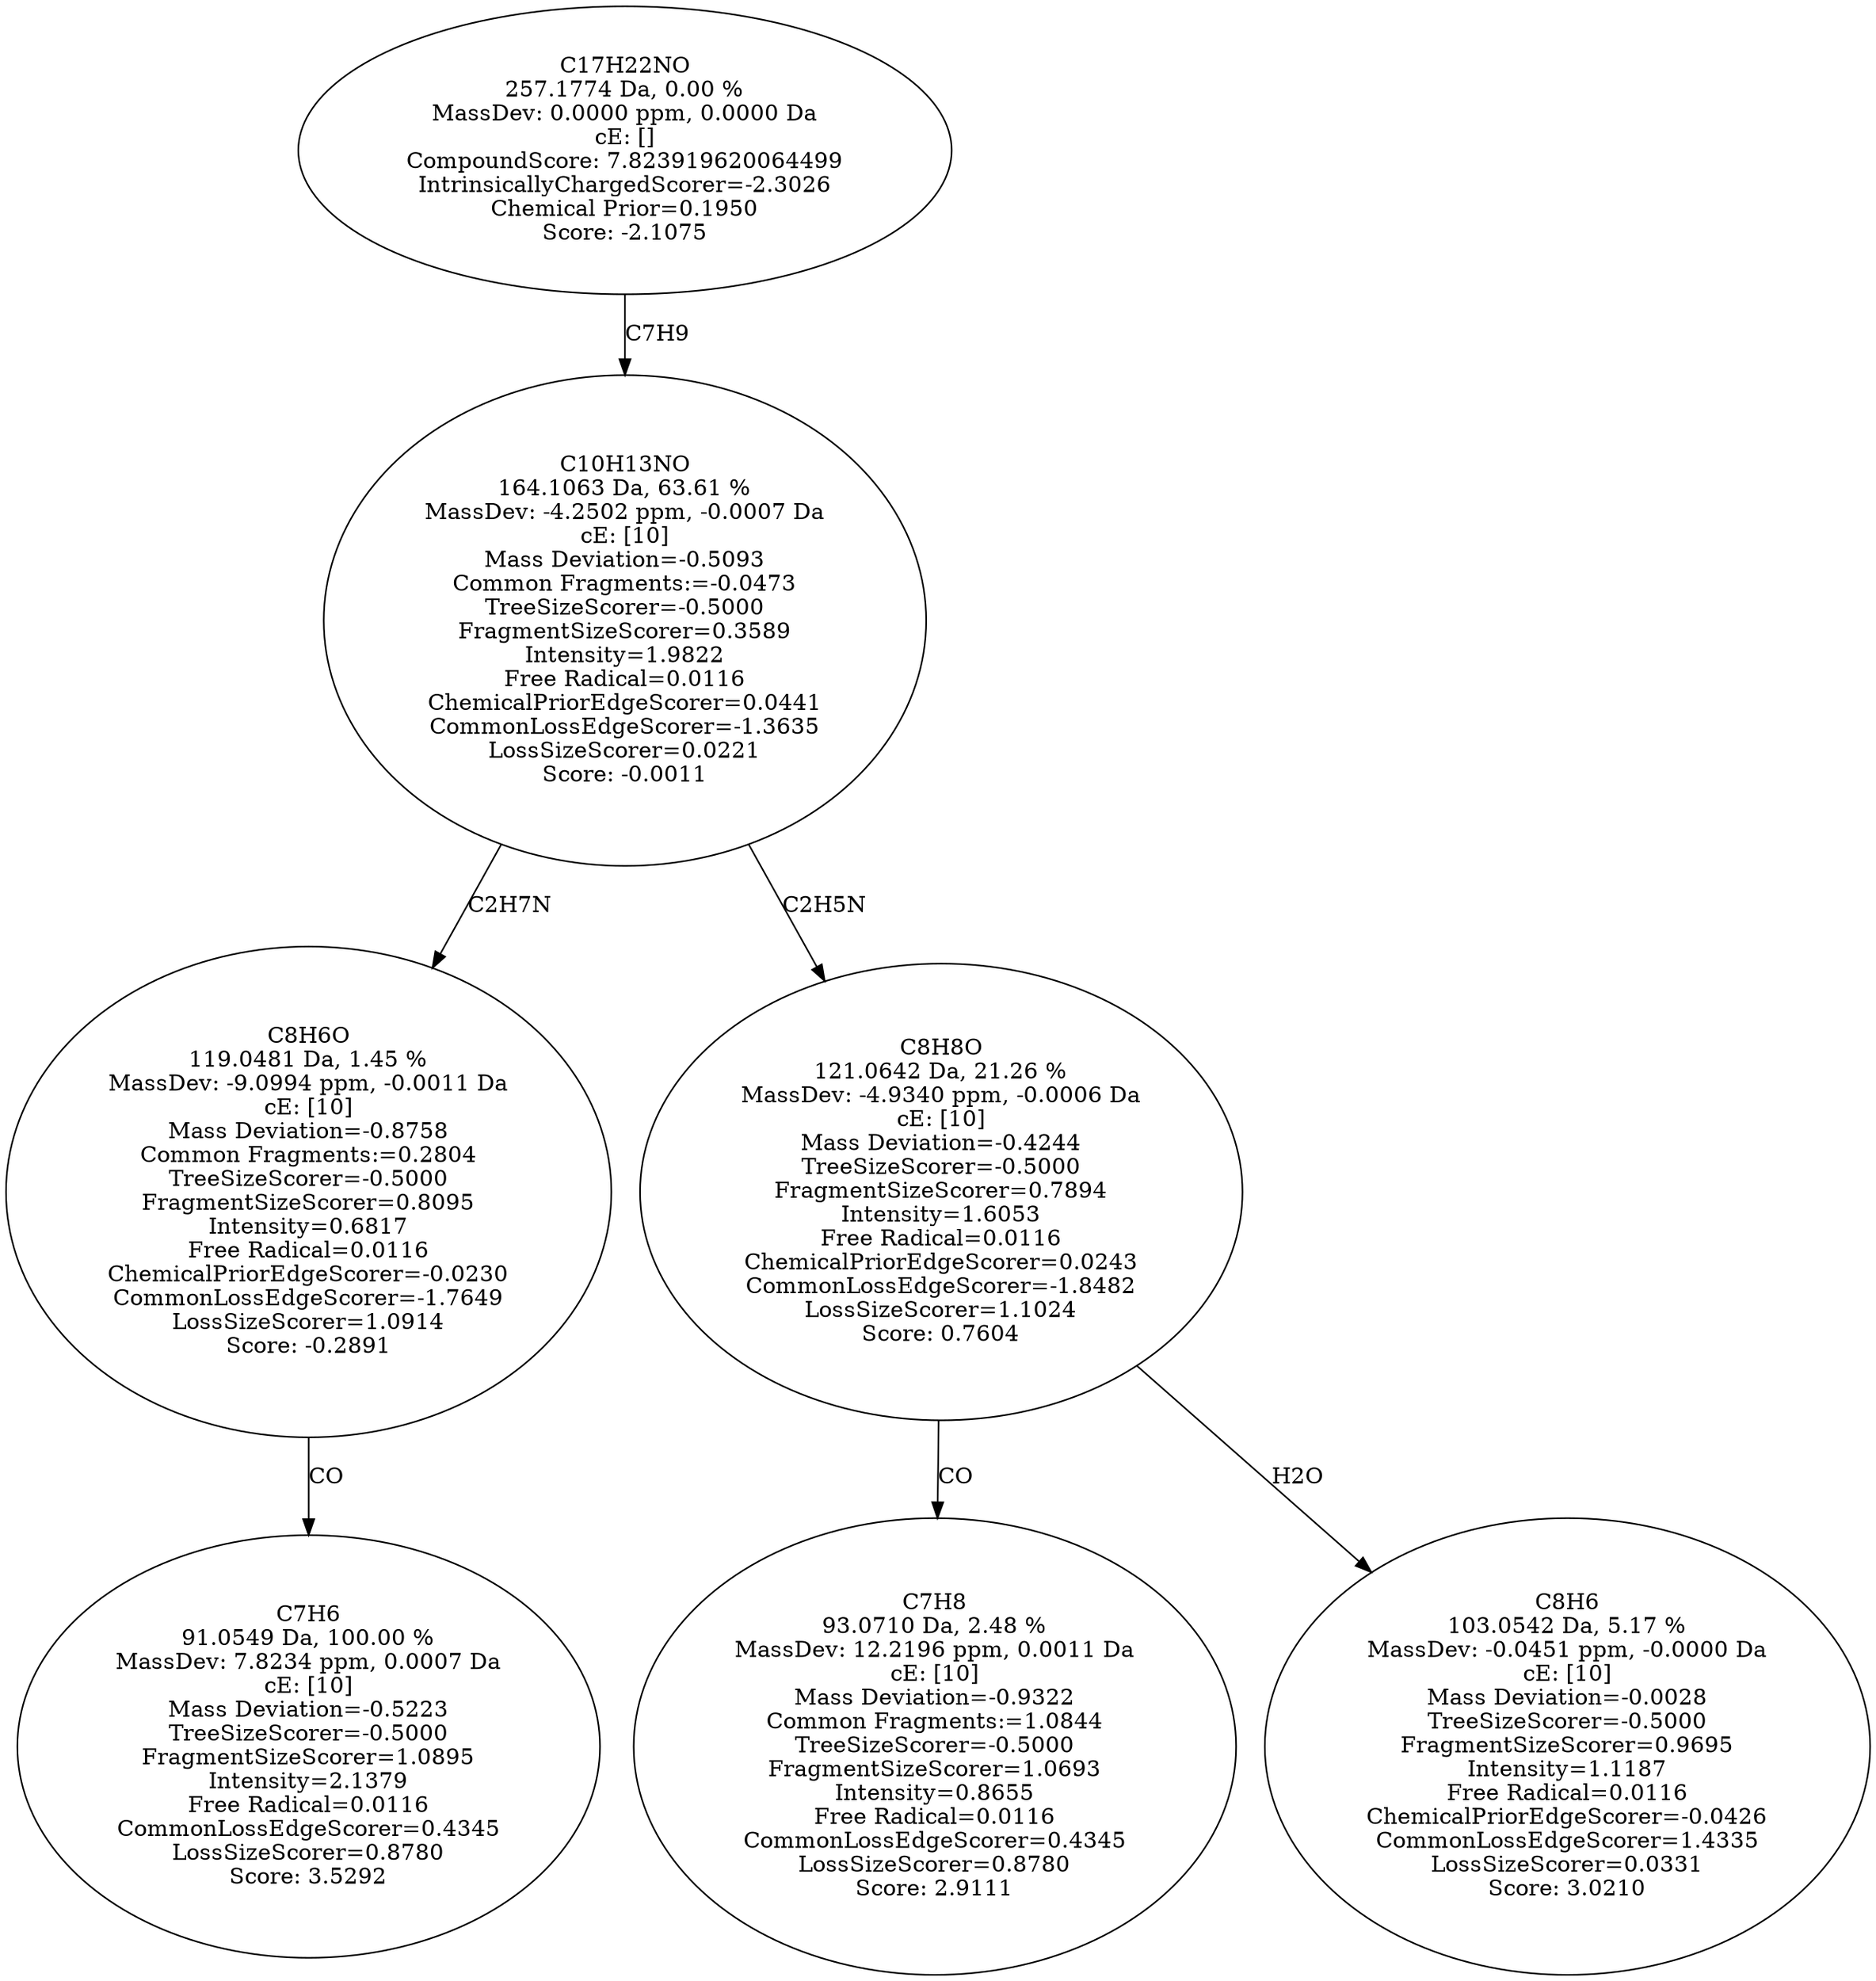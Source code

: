strict digraph {
v1 [label="C7H6\n91.0549 Da, 100.00 %\nMassDev: 7.8234 ppm, 0.0007 Da\ncE: [10]\nMass Deviation=-0.5223\nTreeSizeScorer=-0.5000\nFragmentSizeScorer=1.0895\nIntensity=2.1379\nFree Radical=0.0116\nCommonLossEdgeScorer=0.4345\nLossSizeScorer=0.8780\nScore: 3.5292"];
v2 [label="C8H6O\n119.0481 Da, 1.45 %\nMassDev: -9.0994 ppm, -0.0011 Da\ncE: [10]\nMass Deviation=-0.8758\nCommon Fragments:=0.2804\nTreeSizeScorer=-0.5000\nFragmentSizeScorer=0.8095\nIntensity=0.6817\nFree Radical=0.0116\nChemicalPriorEdgeScorer=-0.0230\nCommonLossEdgeScorer=-1.7649\nLossSizeScorer=1.0914\nScore: -0.2891"];
v3 [label="C7H8\n93.0710 Da, 2.48 %\nMassDev: 12.2196 ppm, 0.0011 Da\ncE: [10]\nMass Deviation=-0.9322\nCommon Fragments:=1.0844\nTreeSizeScorer=-0.5000\nFragmentSizeScorer=1.0693\nIntensity=0.8655\nFree Radical=0.0116\nCommonLossEdgeScorer=0.4345\nLossSizeScorer=0.8780\nScore: 2.9111"];
v4 [label="C8H6\n103.0542 Da, 5.17 %\nMassDev: -0.0451 ppm, -0.0000 Da\ncE: [10]\nMass Deviation=-0.0028\nTreeSizeScorer=-0.5000\nFragmentSizeScorer=0.9695\nIntensity=1.1187\nFree Radical=0.0116\nChemicalPriorEdgeScorer=-0.0426\nCommonLossEdgeScorer=1.4335\nLossSizeScorer=0.0331\nScore: 3.0210"];
v5 [label="C8H8O\n121.0642 Da, 21.26 %\nMassDev: -4.9340 ppm, -0.0006 Da\ncE: [10]\nMass Deviation=-0.4244\nTreeSizeScorer=-0.5000\nFragmentSizeScorer=0.7894\nIntensity=1.6053\nFree Radical=0.0116\nChemicalPriorEdgeScorer=0.0243\nCommonLossEdgeScorer=-1.8482\nLossSizeScorer=1.1024\nScore: 0.7604"];
v6 [label="C10H13NO\n164.1063 Da, 63.61 %\nMassDev: -4.2502 ppm, -0.0007 Da\ncE: [10]\nMass Deviation=-0.5093\nCommon Fragments:=-0.0473\nTreeSizeScorer=-0.5000\nFragmentSizeScorer=0.3589\nIntensity=1.9822\nFree Radical=0.0116\nChemicalPriorEdgeScorer=0.0441\nCommonLossEdgeScorer=-1.3635\nLossSizeScorer=0.0221\nScore: -0.0011"];
v7 [label="C17H22NO\n257.1774 Da, 0.00 %\nMassDev: 0.0000 ppm, 0.0000 Da\ncE: []\nCompoundScore: 7.823919620064499\nIntrinsicallyChargedScorer=-2.3026\nChemical Prior=0.1950\nScore: -2.1075"];
v2 -> v1 [label="CO"];
v6 -> v2 [label="C2H7N"];
v5 -> v3 [label="CO"];
v5 -> v4 [label="H2O"];
v6 -> v5 [label="C2H5N"];
v7 -> v6 [label="C7H9"];
}
